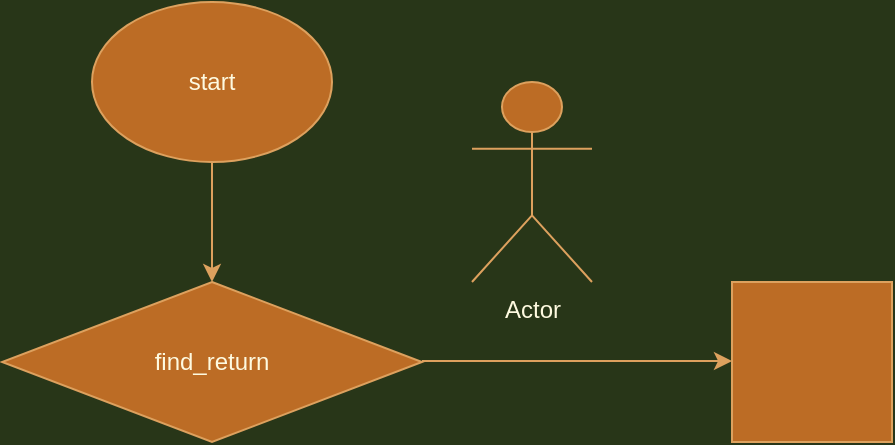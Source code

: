 <mxfile version="14.3.1" type="github"><diagram id="13y2LypmtvjZ4rhAf5A7" name="Page-1"><mxGraphModel dx="760" dy="493" grid="1" gridSize="10" guides="1" tooltips="1" connect="1" arrows="1" fold="1" page="1" pageScale="1" pageWidth="827" pageHeight="1169" background="#283618" math="0" shadow="0"><root><mxCell id="0"/><mxCell id="1" parent="0"/><mxCell id="chRcz_rfg2Th3emR68ZE-4" style="edgeStyle=orthogonalEdgeStyle;rounded=0;orthogonalLoop=1;jettySize=auto;html=1;entryX=0.5;entryY=0;entryDx=0;entryDy=0;strokeColor=#DDA15E;fontColor=#FEFAE0;labelBackgroundColor=#283618;" edge="1" parent="1" source="chRcz_rfg2Th3emR68ZE-1" target="chRcz_rfg2Th3emR68ZE-2"><mxGeometry relative="1" as="geometry"/></mxCell><mxCell id="chRcz_rfg2Th3emR68ZE-1" value="start" style="ellipse;whiteSpace=wrap;html=1;fillColor=#BC6C25;strokeColor=#DDA15E;fontColor=#FEFAE0;" vertex="1" parent="1"><mxGeometry x="140" y="50" width="120" height="80" as="geometry"/></mxCell><mxCell id="chRcz_rfg2Th3emR68ZE-2" value="find_return" style="rhombus;whiteSpace=wrap;html=1;fillColor=#BC6C25;strokeColor=#DDA15E;fontColor=#FEFAE0;" vertex="1" parent="1"><mxGeometry x="95" y="190" width="210" height="80" as="geometry"/></mxCell><mxCell id="chRcz_rfg2Th3emR68ZE-3" value="" style="endArrow=classic;html=1;strokeColor=#DDA15E;fontColor=#FEFAE0;labelBackgroundColor=#283618;" edge="1" parent="1"><mxGeometry width="50" height="50" relative="1" as="geometry"><mxPoint x="305" y="229.5" as="sourcePoint"/><mxPoint x="460" y="229.5" as="targetPoint"/></mxGeometry></mxCell><mxCell id="chRcz_rfg2Th3emR68ZE-5" value="" style="whiteSpace=wrap;html=1;aspect=fixed;fillColor=#BC6C25;strokeColor=#DDA15E;fontColor=#FEFAE0;" vertex="1" parent="1"><mxGeometry x="460" y="190" width="80" height="80" as="geometry"/></mxCell><mxCell id="chRcz_rfg2Th3emR68ZE-8" value="Actor" style="shape=umlActor;verticalLabelPosition=bottom;verticalAlign=top;html=1;outlineConnect=0;rounded=0;sketch=0;strokeColor=#DDA15E;fillColor=#BC6C25;fontColor=#FEFAE0;" vertex="1" parent="1"><mxGeometry x="330" y="90" width="60" height="100" as="geometry"/></mxCell></root></mxGraphModel></diagram></mxfile>